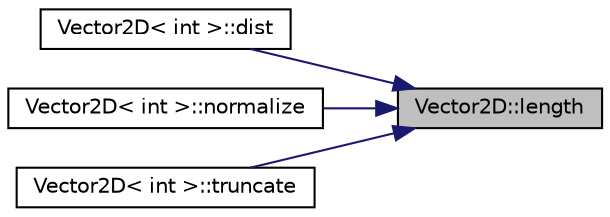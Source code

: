 digraph "Vector2D::length"
{
 // LATEX_PDF_SIZE
  edge [fontname="Helvetica",fontsize="10",labelfontname="Helvetica",labelfontsize="10"];
  node [fontname="Helvetica",fontsize="10",shape=record];
  rankdir="RL";
  Node1 [label="Vector2D::length",height=0.2,width=0.4,color="black", fillcolor="grey75", style="filled", fontcolor="black",tooltip=" "];
  Node1 -> Node2 [dir="back",color="midnightblue",fontsize="10",style="solid",fontname="Helvetica"];
  Node2 [label="Vector2D\< int \>::dist",height=0.2,width=0.4,color="black", fillcolor="white", style="filled",URL="$class_vector2_d.html#a3489000c7cb9bffc73db6d1c988d2449",tooltip=" "];
  Node1 -> Node3 [dir="back",color="midnightblue",fontsize="10",style="solid",fontname="Helvetica"];
  Node3 [label="Vector2D\< int \>::normalize",height=0.2,width=0.4,color="black", fillcolor="white", style="filled",URL="$class_vector2_d.html#a669d380ef88e049314dff1e9fd5cfaa6",tooltip=" "];
  Node1 -> Node4 [dir="back",color="midnightblue",fontsize="10",style="solid",fontname="Helvetica"];
  Node4 [label="Vector2D\< int \>::truncate",height=0.2,width=0.4,color="black", fillcolor="white", style="filled",URL="$class_vector2_d.html#a5917ea010ef63501520c5716e6c90ce5",tooltip=" "];
}
